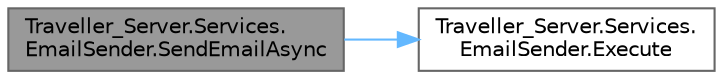 digraph "Traveller_Server.Services.EmailSender.SendEmailAsync"
{
 // LATEX_PDF_SIZE
  bgcolor="transparent";
  edge [fontname=Helvetica,fontsize=10,labelfontname=Helvetica,labelfontsize=10];
  node [fontname=Helvetica,fontsize=10,shape=box,height=0.2,width=0.4];
  rankdir="LR";
  Node1 [label="Traveller_Server.Services.\lEmailSender.SendEmailAsync",height=0.2,width=0.4,color="gray40", fillcolor="grey60", style="filled", fontcolor="black",tooltip=" "];
  Node1 -> Node2 [color="steelblue1",style="solid"];
  Node2 [label="Traveller_Server.Services.\lEmailSender.Execute",height=0.2,width=0.4,color="grey40", fillcolor="white", style="filled",URL="$class_traveller___server_1_1_services_1_1_email_sender.html#a0821bcf1a6fb47caf5d83a39e7f4ce29",tooltip=" "];
}
